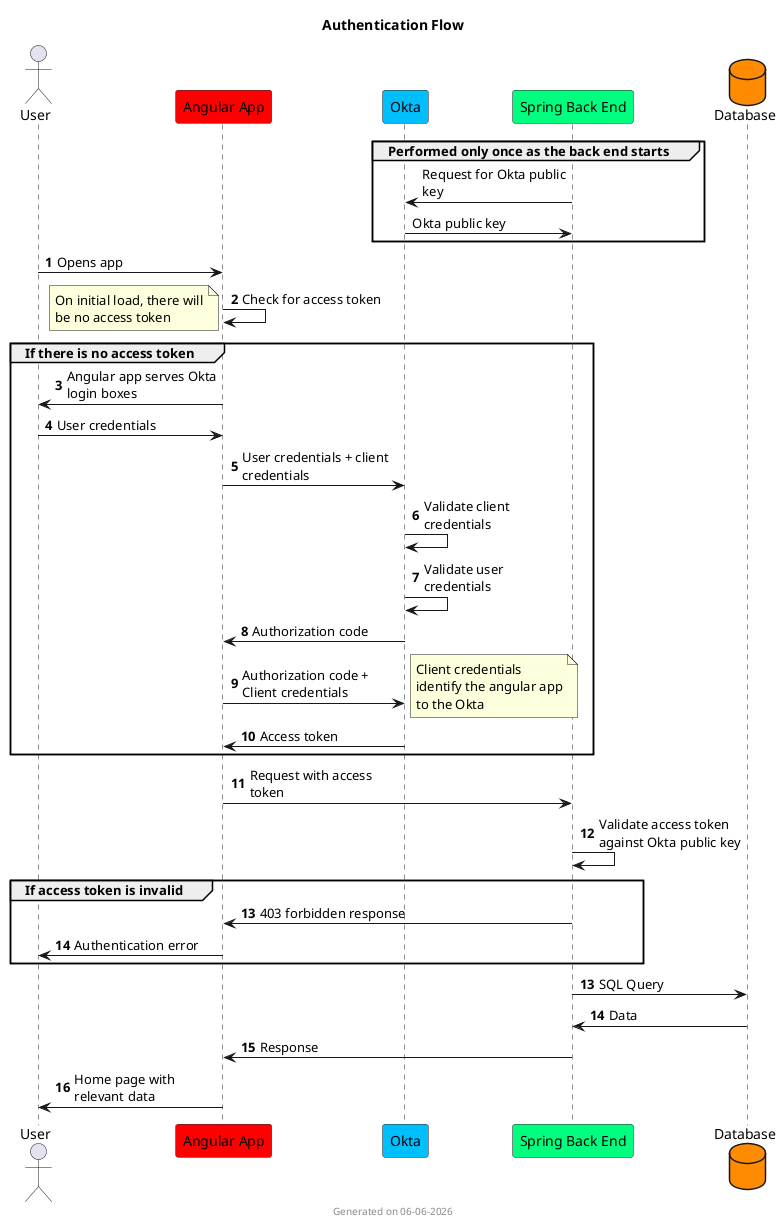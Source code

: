 @startuml
autonumber
skinparam WrapWidth 150
skinparam MaxMessageSize 150
footer Generated on %date("MM-dd-YYYY")

title Authentication Flow
actor User as user
participant "Angular App" as app #red
participant Okta as okta #deepskyblue
participant "Spring Back End" as back #springgreen
database Database as db #darkorange

autonumber stop
group Performed only once as the back end starts
    back -> okta: Request for Okta public key
    okta -> back: Okta public key
end

autonumber
user -> app: Opens app
app -> app: Check for access token
note left: On initial load, there will be no access token

group If there is no access token
    app -> user: Angular app serves Okta login boxes
    user -> app: User credentials
    app -> okta: User credentials + client credentials
    okta -> okta: Validate client credentials
    okta -> okta: Validate user credentials
    okta -> app: Authorization code
    app -> okta: Authorization code + Client credentials
    note right: Client credentials identify the angular app to the Okta
    okta -> app: Access token
end

app -> back: Request with access token
back -> back: Validate access token against Okta public key

group If access token is invalid
    back -> app: 403 forbidden response
    app -> user: Authentication error
end

autonumber 13
back -> db: SQL Query
db -> back: Data
back -> app: Response
app -> user: Home page with relevant data
@enduml
